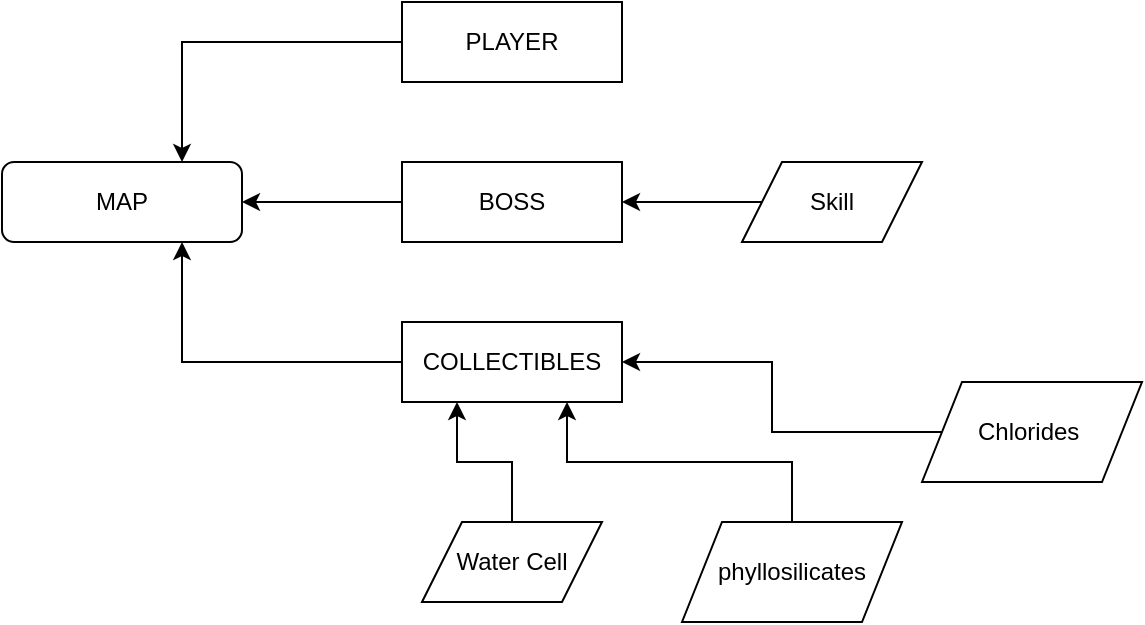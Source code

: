 <mxfile version="22.1.21" type="device">
  <diagram id="C5RBs43oDa-KdzZeNtuy" name="Page-1">
    <mxGraphModel dx="725" dy="426" grid="1" gridSize="10" guides="1" tooltips="1" connect="1" arrows="1" fold="1" page="1" pageScale="1" pageWidth="827" pageHeight="1169" math="0" shadow="0">
      <root>
        <mxCell id="WIyWlLk6GJQsqaUBKTNV-0" />
        <mxCell id="WIyWlLk6GJQsqaUBKTNV-1" parent="WIyWlLk6GJQsqaUBKTNV-0" />
        <mxCell id="WIyWlLk6GJQsqaUBKTNV-3" value="MAP&lt;br&gt;" style="rounded=1;whiteSpace=wrap;html=1;fontSize=12;glass=0;strokeWidth=1;shadow=0;" parent="WIyWlLk6GJQsqaUBKTNV-1" vertex="1">
          <mxGeometry x="10" y="300" width="120" height="40" as="geometry" />
        </mxCell>
        <mxCell id="dWsjBztR4MRr7G49aMmp-2" style="edgeStyle=orthogonalEdgeStyle;rounded=0;orthogonalLoop=1;jettySize=auto;html=1;exitX=0;exitY=0.5;exitDx=0;exitDy=0;entryX=0.75;entryY=0;entryDx=0;entryDy=0;" edge="1" parent="WIyWlLk6GJQsqaUBKTNV-1" source="dWsjBztR4MRr7G49aMmp-1" target="WIyWlLk6GJQsqaUBKTNV-3">
          <mxGeometry relative="1" as="geometry" />
        </mxCell>
        <mxCell id="dWsjBztR4MRr7G49aMmp-1" value="PLAYER&lt;br&gt;" style="rounded=0;whiteSpace=wrap;html=1;" vertex="1" parent="WIyWlLk6GJQsqaUBKTNV-1">
          <mxGeometry x="210" y="220" width="110" height="40" as="geometry" />
        </mxCell>
        <mxCell id="dWsjBztR4MRr7G49aMmp-4" style="edgeStyle=orthogonalEdgeStyle;rounded=0;orthogonalLoop=1;jettySize=auto;html=1;exitX=0;exitY=0.5;exitDx=0;exitDy=0;entryX=1;entryY=0.5;entryDx=0;entryDy=0;" edge="1" parent="WIyWlLk6GJQsqaUBKTNV-1" source="dWsjBztR4MRr7G49aMmp-3" target="WIyWlLk6GJQsqaUBKTNV-3">
          <mxGeometry relative="1" as="geometry" />
        </mxCell>
        <mxCell id="dWsjBztR4MRr7G49aMmp-3" value="BOSS" style="rounded=0;whiteSpace=wrap;html=1;" vertex="1" parent="WIyWlLk6GJQsqaUBKTNV-1">
          <mxGeometry x="210" y="300" width="110" height="40" as="geometry" />
        </mxCell>
        <mxCell id="dWsjBztR4MRr7G49aMmp-6" style="edgeStyle=orthogonalEdgeStyle;rounded=0;orthogonalLoop=1;jettySize=auto;html=1;exitX=0;exitY=0.5;exitDx=0;exitDy=0;entryX=0.75;entryY=1;entryDx=0;entryDy=0;" edge="1" parent="WIyWlLk6GJQsqaUBKTNV-1" source="dWsjBztR4MRr7G49aMmp-5" target="WIyWlLk6GJQsqaUBKTNV-3">
          <mxGeometry relative="1" as="geometry" />
        </mxCell>
        <mxCell id="dWsjBztR4MRr7G49aMmp-5" value="COLLECTIBLES" style="rounded=0;whiteSpace=wrap;html=1;" vertex="1" parent="WIyWlLk6GJQsqaUBKTNV-1">
          <mxGeometry x="210" y="380" width="110" height="40" as="geometry" />
        </mxCell>
        <mxCell id="dWsjBztR4MRr7G49aMmp-10" style="edgeStyle=orthogonalEdgeStyle;rounded=0;orthogonalLoop=1;jettySize=auto;html=1;exitX=0.5;exitY=0;exitDx=0;exitDy=0;entryX=0.25;entryY=1;entryDx=0;entryDy=0;" edge="1" parent="WIyWlLk6GJQsqaUBKTNV-1" source="dWsjBztR4MRr7G49aMmp-8" target="dWsjBztR4MRr7G49aMmp-5">
          <mxGeometry relative="1" as="geometry" />
        </mxCell>
        <mxCell id="dWsjBztR4MRr7G49aMmp-8" value="Water Cell" style="shape=parallelogram;perimeter=parallelogramPerimeter;whiteSpace=wrap;html=1;fixedSize=1;" vertex="1" parent="WIyWlLk6GJQsqaUBKTNV-1">
          <mxGeometry x="220" y="480" width="90" height="40" as="geometry" />
        </mxCell>
        <mxCell id="dWsjBztR4MRr7G49aMmp-12" style="edgeStyle=orthogonalEdgeStyle;rounded=0;orthogonalLoop=1;jettySize=auto;html=1;exitX=0.5;exitY=0;exitDx=0;exitDy=0;entryX=0.75;entryY=1;entryDx=0;entryDy=0;" edge="1" parent="WIyWlLk6GJQsqaUBKTNV-1" source="dWsjBztR4MRr7G49aMmp-11" target="dWsjBztR4MRr7G49aMmp-5">
          <mxGeometry relative="1" as="geometry" />
        </mxCell>
        <mxCell id="dWsjBztR4MRr7G49aMmp-11" value="phyllosilicates" style="shape=parallelogram;perimeter=parallelogramPerimeter;whiteSpace=wrap;html=1;fixedSize=1;" vertex="1" parent="WIyWlLk6GJQsqaUBKTNV-1">
          <mxGeometry x="350" y="480" width="110" height="50" as="geometry" />
        </mxCell>
        <mxCell id="dWsjBztR4MRr7G49aMmp-14" style="edgeStyle=orthogonalEdgeStyle;rounded=0;orthogonalLoop=1;jettySize=auto;html=1;exitX=0;exitY=0.5;exitDx=0;exitDy=0;entryX=1;entryY=0.5;entryDx=0;entryDy=0;" edge="1" parent="WIyWlLk6GJQsqaUBKTNV-1" source="dWsjBztR4MRr7G49aMmp-13" target="dWsjBztR4MRr7G49aMmp-5">
          <mxGeometry relative="1" as="geometry" />
        </mxCell>
        <mxCell id="dWsjBztR4MRr7G49aMmp-13" value="Chlorides&amp;nbsp;" style="shape=parallelogram;perimeter=parallelogramPerimeter;whiteSpace=wrap;html=1;fixedSize=1;" vertex="1" parent="WIyWlLk6GJQsqaUBKTNV-1">
          <mxGeometry x="470" y="410" width="110" height="50" as="geometry" />
        </mxCell>
        <mxCell id="dWsjBztR4MRr7G49aMmp-19" style="edgeStyle=orthogonalEdgeStyle;rounded=0;orthogonalLoop=1;jettySize=auto;html=1;exitX=0;exitY=0.5;exitDx=0;exitDy=0;entryX=1;entryY=0.5;entryDx=0;entryDy=0;" edge="1" parent="WIyWlLk6GJQsqaUBKTNV-1" source="dWsjBztR4MRr7G49aMmp-18" target="dWsjBztR4MRr7G49aMmp-3">
          <mxGeometry relative="1" as="geometry" />
        </mxCell>
        <mxCell id="dWsjBztR4MRr7G49aMmp-18" value="Skill" style="shape=parallelogram;perimeter=parallelogramPerimeter;whiteSpace=wrap;html=1;fixedSize=1;" vertex="1" parent="WIyWlLk6GJQsqaUBKTNV-1">
          <mxGeometry x="380" y="300" width="90" height="40" as="geometry" />
        </mxCell>
      </root>
    </mxGraphModel>
  </diagram>
</mxfile>
